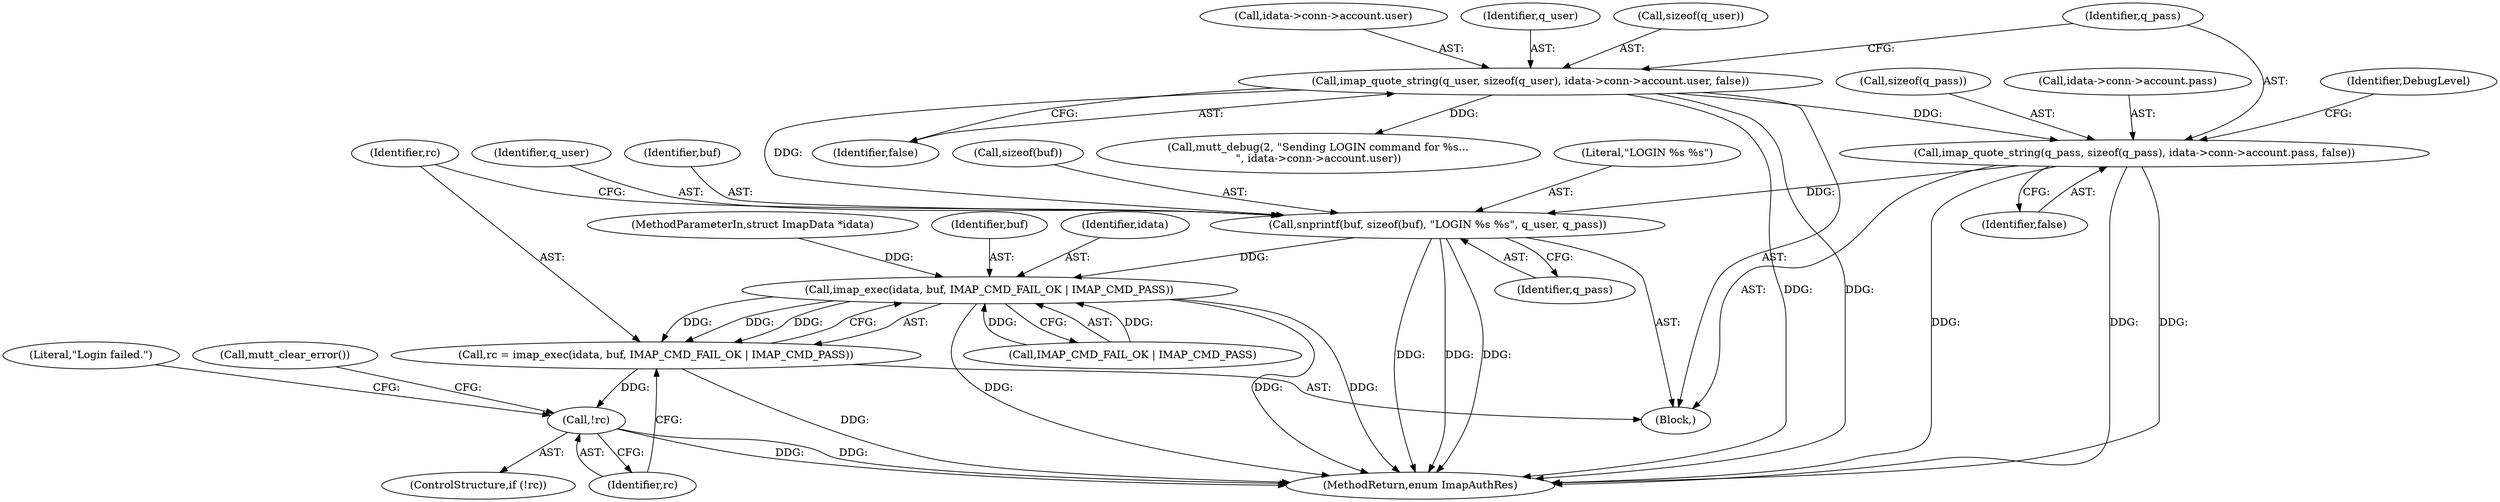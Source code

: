 digraph "0_neomutt_e52393740334443ae0206cab2d7caef381646725@API" {
"1000187" [label="(Call,snprintf(buf, sizeof(buf), \"LOGIN %s %s\", q_user, q_pass))"];
"1000149" [label="(Call,imap_quote_string(q_user, sizeof(q_user), idata->conn->account.user, false))"];
"1000161" [label="(Call,imap_quote_string(q_pass, sizeof(q_pass), idata->conn->account.pass, false))"];
"1000196" [label="(Call,imap_exec(idata, buf, IMAP_CMD_FAIL_OK | IMAP_CMD_PASS))"];
"1000194" [label="(Call,rc = imap_exec(idata, buf, IMAP_CMD_FAIL_OK | IMAP_CMD_PASS))"];
"1000203" [label="(Call,!rc)"];
"1000193" [label="(Identifier,q_pass)"];
"1000160" [label="(Identifier,false)"];
"1000195" [label="(Identifier,rc)"];
"1000206" [label="(Call,mutt_clear_error())"];
"1000204" [label="(Identifier,rc)"];
"1000153" [label="(Call,idata->conn->account.user)"];
"1000151" [label="(Call,sizeof(q_user))"];
"1000211" [label="(Literal,\"Login failed.\")"];
"1000187" [label="(Call,snprintf(buf, sizeof(buf), \"LOGIN %s %s\", q_user, q_pass))"];
"1000172" [label="(Identifier,false)"];
"1000177" [label="(Call,mutt_debug(2, \"Sending LOGIN command for %s...\n\", idata->conn->account.user))"];
"1000103" [label="(MethodParameterIn,struct ImapData *idata)"];
"1000105" [label="(Block,)"];
"1000196" [label="(Call,imap_exec(idata, buf, IMAP_CMD_FAIL_OK | IMAP_CMD_PASS))"];
"1000162" [label="(Identifier,q_pass)"];
"1000202" [label="(ControlStructure,if (!rc))"];
"1000194" [label="(Call,rc = imap_exec(idata, buf, IMAP_CMD_FAIL_OK | IMAP_CMD_PASS))"];
"1000175" [label="(Identifier,DebugLevel)"];
"1000198" [label="(Identifier,buf)"];
"1000161" [label="(Call,imap_quote_string(q_pass, sizeof(q_pass), idata->conn->account.pass, false))"];
"1000199" [label="(Call,IMAP_CMD_FAIL_OK | IMAP_CMD_PASS)"];
"1000150" [label="(Identifier,q_user)"];
"1000214" [label="(MethodReturn,enum ImapAuthRes)"];
"1000188" [label="(Identifier,buf)"];
"1000197" [label="(Identifier,idata)"];
"1000149" [label="(Call,imap_quote_string(q_user, sizeof(q_user), idata->conn->account.user, false))"];
"1000163" [label="(Call,sizeof(q_pass))"];
"1000203" [label="(Call,!rc)"];
"1000165" [label="(Call,idata->conn->account.pass)"];
"1000189" [label="(Call,sizeof(buf))"];
"1000191" [label="(Literal,\"LOGIN %s %s\")"];
"1000192" [label="(Identifier,q_user)"];
"1000187" -> "1000105"  [label="AST: "];
"1000187" -> "1000193"  [label="CFG: "];
"1000188" -> "1000187"  [label="AST: "];
"1000189" -> "1000187"  [label="AST: "];
"1000191" -> "1000187"  [label="AST: "];
"1000192" -> "1000187"  [label="AST: "];
"1000193" -> "1000187"  [label="AST: "];
"1000195" -> "1000187"  [label="CFG: "];
"1000187" -> "1000214"  [label="DDG: "];
"1000187" -> "1000214"  [label="DDG: "];
"1000187" -> "1000214"  [label="DDG: "];
"1000149" -> "1000187"  [label="DDG: "];
"1000161" -> "1000187"  [label="DDG: "];
"1000187" -> "1000196"  [label="DDG: "];
"1000149" -> "1000105"  [label="AST: "];
"1000149" -> "1000160"  [label="CFG: "];
"1000150" -> "1000149"  [label="AST: "];
"1000151" -> "1000149"  [label="AST: "];
"1000153" -> "1000149"  [label="AST: "];
"1000160" -> "1000149"  [label="AST: "];
"1000162" -> "1000149"  [label="CFG: "];
"1000149" -> "1000214"  [label="DDG: "];
"1000149" -> "1000214"  [label="DDG: "];
"1000149" -> "1000161"  [label="DDG: "];
"1000149" -> "1000177"  [label="DDG: "];
"1000161" -> "1000105"  [label="AST: "];
"1000161" -> "1000172"  [label="CFG: "];
"1000162" -> "1000161"  [label="AST: "];
"1000163" -> "1000161"  [label="AST: "];
"1000165" -> "1000161"  [label="AST: "];
"1000172" -> "1000161"  [label="AST: "];
"1000175" -> "1000161"  [label="CFG: "];
"1000161" -> "1000214"  [label="DDG: "];
"1000161" -> "1000214"  [label="DDG: "];
"1000161" -> "1000214"  [label="DDG: "];
"1000196" -> "1000194"  [label="AST: "];
"1000196" -> "1000199"  [label="CFG: "];
"1000197" -> "1000196"  [label="AST: "];
"1000198" -> "1000196"  [label="AST: "];
"1000199" -> "1000196"  [label="AST: "];
"1000194" -> "1000196"  [label="CFG: "];
"1000196" -> "1000214"  [label="DDG: "];
"1000196" -> "1000214"  [label="DDG: "];
"1000196" -> "1000214"  [label="DDG: "];
"1000196" -> "1000194"  [label="DDG: "];
"1000196" -> "1000194"  [label="DDG: "];
"1000196" -> "1000194"  [label="DDG: "];
"1000103" -> "1000196"  [label="DDG: "];
"1000199" -> "1000196"  [label="DDG: "];
"1000199" -> "1000196"  [label="DDG: "];
"1000194" -> "1000105"  [label="AST: "];
"1000195" -> "1000194"  [label="AST: "];
"1000204" -> "1000194"  [label="CFG: "];
"1000194" -> "1000214"  [label="DDG: "];
"1000194" -> "1000203"  [label="DDG: "];
"1000203" -> "1000202"  [label="AST: "];
"1000203" -> "1000204"  [label="CFG: "];
"1000204" -> "1000203"  [label="AST: "];
"1000206" -> "1000203"  [label="CFG: "];
"1000211" -> "1000203"  [label="CFG: "];
"1000203" -> "1000214"  [label="DDG: "];
"1000203" -> "1000214"  [label="DDG: "];
}

